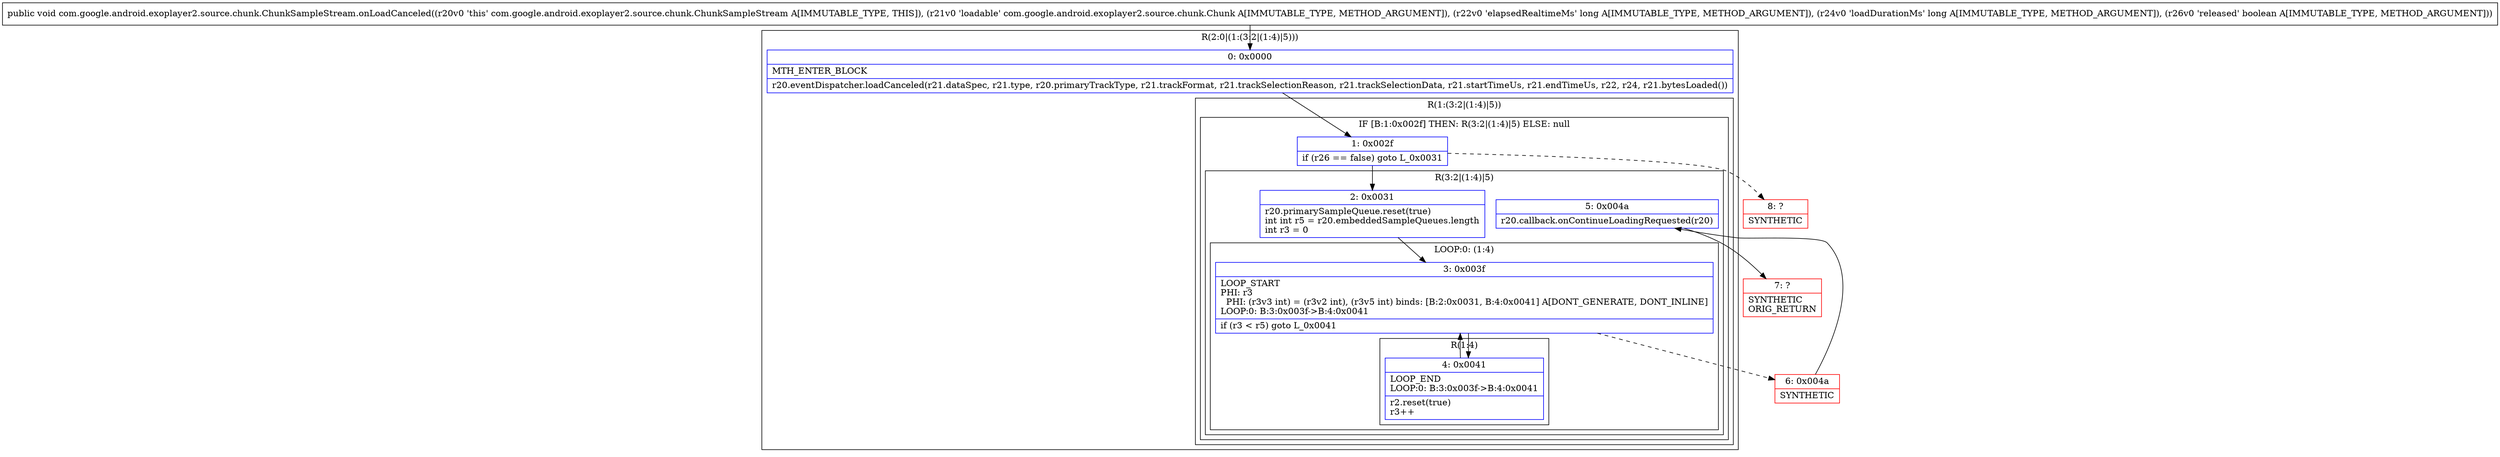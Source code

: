 digraph "CFG forcom.google.android.exoplayer2.source.chunk.ChunkSampleStream.onLoadCanceled(Lcom\/google\/android\/exoplayer2\/source\/chunk\/Chunk;JJZ)V" {
subgraph cluster_Region_2033957055 {
label = "R(2:0|(1:(3:2|(1:4)|5)))";
node [shape=record,color=blue];
Node_0 [shape=record,label="{0\:\ 0x0000|MTH_ENTER_BLOCK\l|r20.eventDispatcher.loadCanceled(r21.dataSpec, r21.type, r20.primaryTrackType, r21.trackFormat, r21.trackSelectionReason, r21.trackSelectionData, r21.startTimeUs, r21.endTimeUs, r22, r24, r21.bytesLoaded())\l}"];
subgraph cluster_Region_489991124 {
label = "R(1:(3:2|(1:4)|5))";
node [shape=record,color=blue];
subgraph cluster_IfRegion_1008631643 {
label = "IF [B:1:0x002f] THEN: R(3:2|(1:4)|5) ELSE: null";
node [shape=record,color=blue];
Node_1 [shape=record,label="{1\:\ 0x002f|if (r26 == false) goto L_0x0031\l}"];
subgraph cluster_Region_723029120 {
label = "R(3:2|(1:4)|5)";
node [shape=record,color=blue];
Node_2 [shape=record,label="{2\:\ 0x0031|r20.primarySampleQueue.reset(true)\lint int r5 = r20.embeddedSampleQueues.length\lint r3 = 0\l}"];
subgraph cluster_LoopRegion_501104831 {
label = "LOOP:0: (1:4)";
node [shape=record,color=blue];
Node_3 [shape=record,label="{3\:\ 0x003f|LOOP_START\lPHI: r3 \l  PHI: (r3v3 int) = (r3v2 int), (r3v5 int) binds: [B:2:0x0031, B:4:0x0041] A[DONT_GENERATE, DONT_INLINE]\lLOOP:0: B:3:0x003f\-\>B:4:0x0041\l|if (r3 \< r5) goto L_0x0041\l}"];
subgraph cluster_Region_1054208013 {
label = "R(1:4)";
node [shape=record,color=blue];
Node_4 [shape=record,label="{4\:\ 0x0041|LOOP_END\lLOOP:0: B:3:0x003f\-\>B:4:0x0041\l|r2.reset(true)\lr3++\l}"];
}
}
Node_5 [shape=record,label="{5\:\ 0x004a|r20.callback.onContinueLoadingRequested(r20)\l}"];
}
}
}
}
Node_6 [shape=record,color=red,label="{6\:\ 0x004a|SYNTHETIC\l}"];
Node_7 [shape=record,color=red,label="{7\:\ ?|SYNTHETIC\lORIG_RETURN\l}"];
Node_8 [shape=record,color=red,label="{8\:\ ?|SYNTHETIC\l}"];
MethodNode[shape=record,label="{public void com.google.android.exoplayer2.source.chunk.ChunkSampleStream.onLoadCanceled((r20v0 'this' com.google.android.exoplayer2.source.chunk.ChunkSampleStream A[IMMUTABLE_TYPE, THIS]), (r21v0 'loadable' com.google.android.exoplayer2.source.chunk.Chunk A[IMMUTABLE_TYPE, METHOD_ARGUMENT]), (r22v0 'elapsedRealtimeMs' long A[IMMUTABLE_TYPE, METHOD_ARGUMENT]), (r24v0 'loadDurationMs' long A[IMMUTABLE_TYPE, METHOD_ARGUMENT]), (r26v0 'released' boolean A[IMMUTABLE_TYPE, METHOD_ARGUMENT])) }"];
MethodNode -> Node_0;
Node_0 -> Node_1;
Node_1 -> Node_2;
Node_1 -> Node_8[style=dashed];
Node_2 -> Node_3;
Node_3 -> Node_4;
Node_3 -> Node_6[style=dashed];
Node_4 -> Node_3;
Node_5 -> Node_7;
Node_6 -> Node_5;
}

